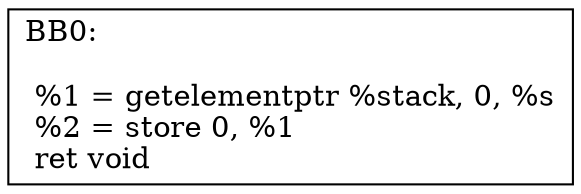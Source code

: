 digraph "CFG for 'Makenull' function" {
	AA0 [shape=record, label="{BB0:\l\l  %1 = getelementptr %stack,  0,  %s\l %2 = store 0,  %1\l ret void\l}"];
}
